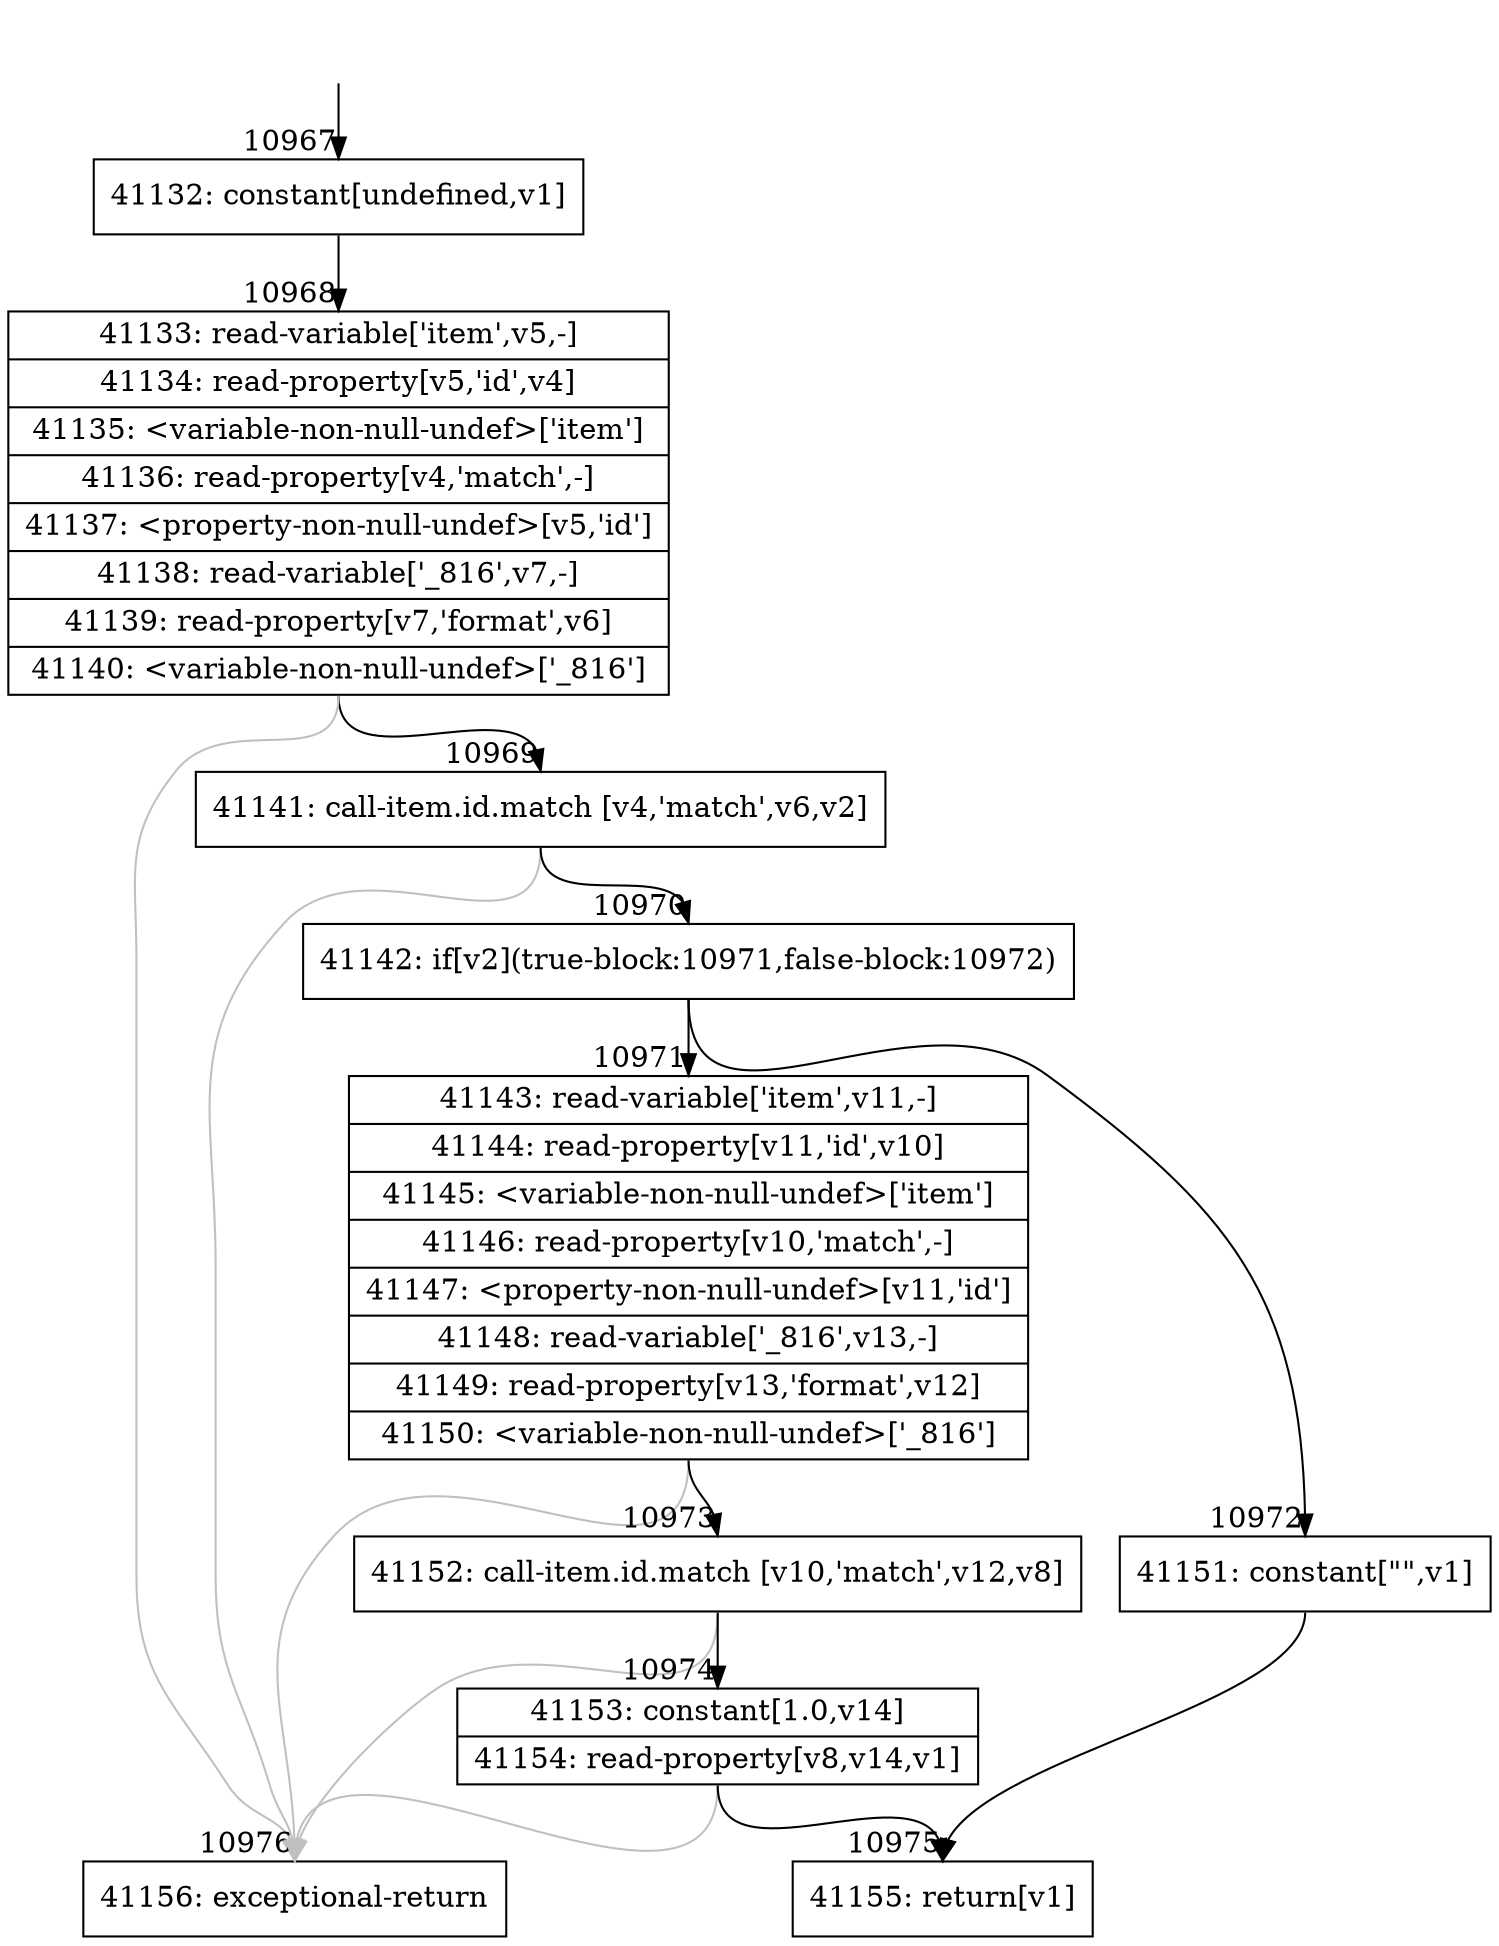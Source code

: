 digraph {
rankdir="TD"
BB_entry776[shape=none,label=""];
BB_entry776 -> BB10967 [tailport=s, headport=n, headlabel="    10967"]
BB10967 [shape=record label="{41132: constant[undefined,v1]}" ] 
BB10967 -> BB10968 [tailport=s, headport=n, headlabel="      10968"]
BB10968 [shape=record label="{41133: read-variable['item',v5,-]|41134: read-property[v5,'id',v4]|41135: \<variable-non-null-undef\>['item']|41136: read-property[v4,'match',-]|41137: \<property-non-null-undef\>[v5,'id']|41138: read-variable['_816',v7,-]|41139: read-property[v7,'format',v6]|41140: \<variable-non-null-undef\>['_816']}" ] 
BB10968 -> BB10969 [tailport=s, headport=n, headlabel="      10969"]
BB10968 -> BB10976 [tailport=s, headport=n, color=gray, headlabel="      10976"]
BB10969 [shape=record label="{41141: call-item.id.match [v4,'match',v6,v2]}" ] 
BB10969 -> BB10970 [tailport=s, headport=n, headlabel="      10970"]
BB10969 -> BB10976 [tailport=s, headport=n, color=gray]
BB10970 [shape=record label="{41142: if[v2](true-block:10971,false-block:10972)}" ] 
BB10970 -> BB10971 [tailport=s, headport=n, headlabel="      10971"]
BB10970 -> BB10972 [tailport=s, headport=n, headlabel="      10972"]
BB10971 [shape=record label="{41143: read-variable['item',v11,-]|41144: read-property[v11,'id',v10]|41145: \<variable-non-null-undef\>['item']|41146: read-property[v10,'match',-]|41147: \<property-non-null-undef\>[v11,'id']|41148: read-variable['_816',v13,-]|41149: read-property[v13,'format',v12]|41150: \<variable-non-null-undef\>['_816']}" ] 
BB10971 -> BB10973 [tailport=s, headport=n, headlabel="      10973"]
BB10971 -> BB10976 [tailport=s, headport=n, color=gray]
BB10972 [shape=record label="{41151: constant[\"\",v1]}" ] 
BB10972 -> BB10975 [tailport=s, headport=n, headlabel="      10975"]
BB10973 [shape=record label="{41152: call-item.id.match [v10,'match',v12,v8]}" ] 
BB10973 -> BB10974 [tailport=s, headport=n, headlabel="      10974"]
BB10973 -> BB10976 [tailport=s, headport=n, color=gray]
BB10974 [shape=record label="{41153: constant[1.0,v14]|41154: read-property[v8,v14,v1]}" ] 
BB10974 -> BB10975 [tailport=s, headport=n]
BB10974 -> BB10976 [tailport=s, headport=n, color=gray]
BB10975 [shape=record label="{41155: return[v1]}" ] 
BB10976 [shape=record label="{41156: exceptional-return}" ] 
//#$~ 7679
}
